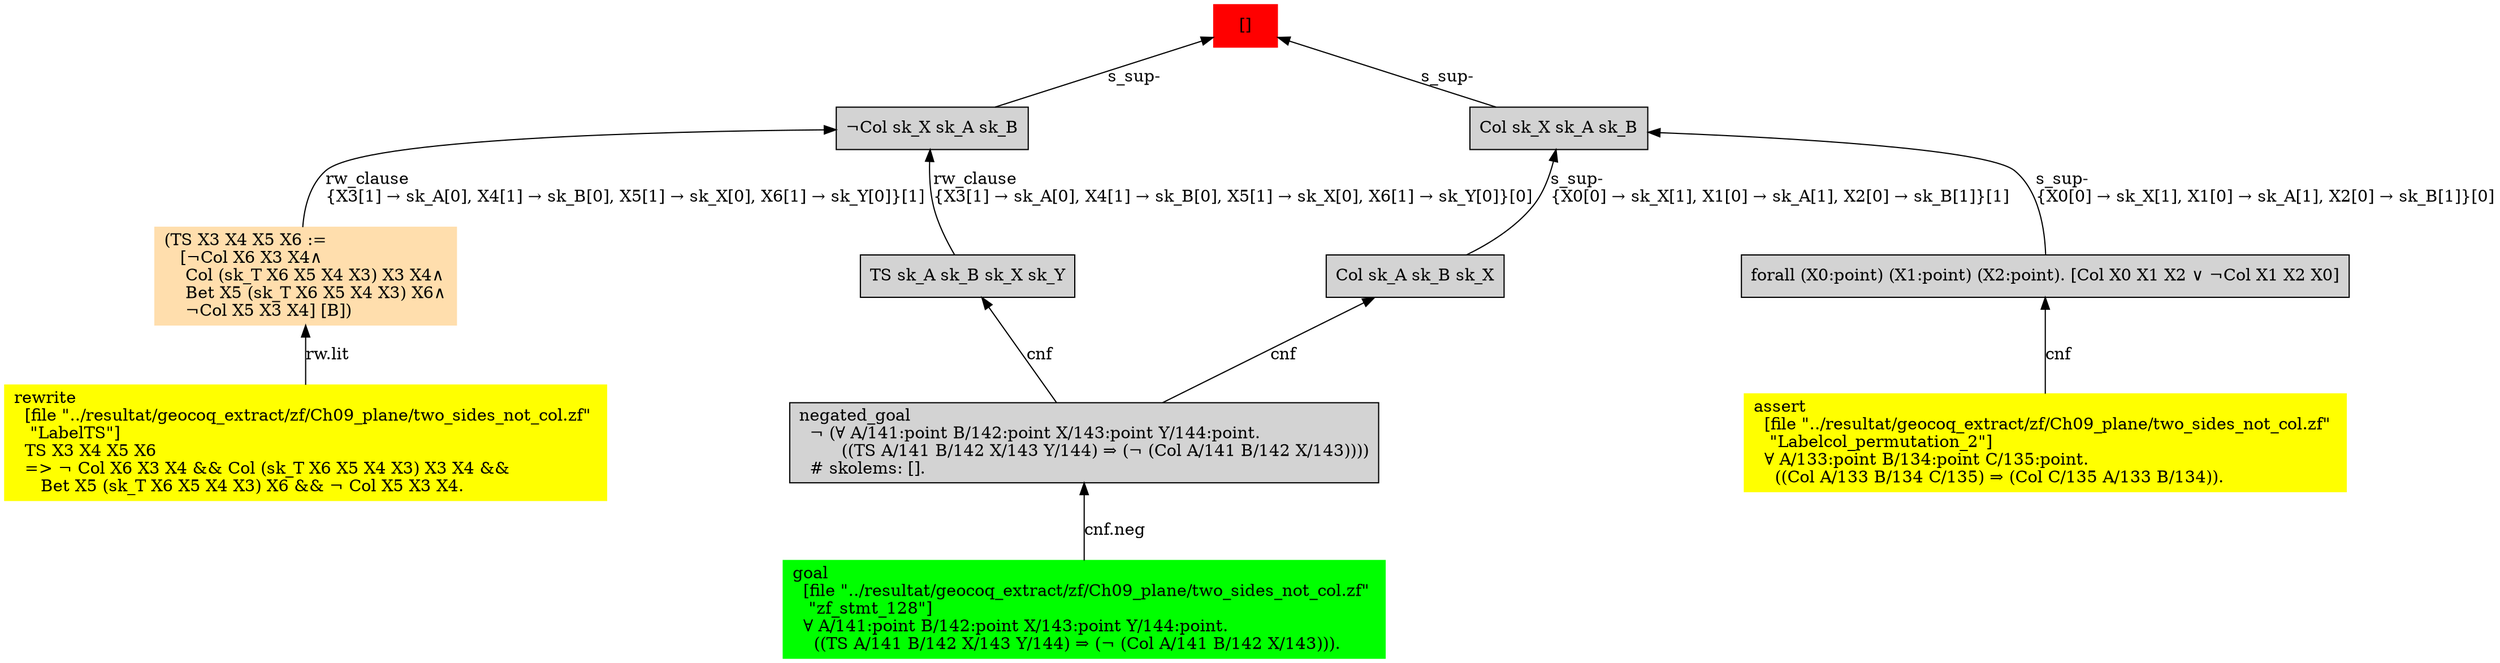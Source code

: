 digraph "unsat_graph" {
  vertex_0 [color=red, label="[]", shape=box, style=filled];
  vertex_0 -> vertex_1 [label="s_sup-\l", dir="back"];
  vertex_1 [shape=box, label="¬Col sk_X sk_A sk_B\l", style=filled];
  vertex_1 -> vertex_2 [label="rw_clause\l\{X3[1] → sk_A[0], X4[1] → sk_B[0], X5[1] → sk_X[0], X6[1] → sk_Y[0]\}[1]\l", dir="back"];
  vertex_2 [color=navajowhite, shape=box, label="(TS X3 X4 X5 X6 :=\l   [¬Col X6 X3 X4∧\l    Col (sk_T X6 X5 X4 X3) X3 X4∧\l    Bet X5 (sk_T X6 X5 X4 X3) X6∧\l    ¬Col X5 X3 X4] [B])\l", style=filled];
  vertex_2 -> vertex_3 [label="rw.lit", dir="back"];
  vertex_3 [color=yellow, shape=box, label="rewrite\l  [file \"../resultat/geocoq_extract/zf/Ch09_plane/two_sides_not_col.zf\" \l   \"LabelTS\"]\l  TS X3 X4 X5 X6\l  =\> ¬ Col X6 X3 X4 && Col (sk_T X6 X5 X4 X3) X3 X4 && \l     Bet X5 (sk_T X6 X5 X4 X3) X6 && ¬ Col X5 X3 X4.\l", style=filled];
  vertex_1 -> vertex_4 [label="rw_clause\l\{X3[1] → sk_A[0], X4[1] → sk_B[0], X5[1] → sk_X[0], X6[1] → sk_Y[0]\}[0]\l", dir="back"];
  vertex_4 [shape=box, label="TS sk_A sk_B sk_X sk_Y\l", style=filled];
  vertex_4 -> vertex_5 [label="cnf", dir="back"];
  vertex_5 [shape=box, label="negated_goal\l  ¬ (∀ A/141:point B/142:point X/143:point Y/144:point.\l        ((TS A/141 B/142 X/143 Y/144) ⇒ (¬ (Col A/141 B/142 X/143))))\l  # skolems: [].\l", style=filled];
  vertex_5 -> vertex_6 [label="cnf.neg", dir="back"];
  vertex_6 [color=green, shape=box, label="goal\l  [file \"../resultat/geocoq_extract/zf/Ch09_plane/two_sides_not_col.zf\" \l   \"zf_stmt_128\"]\l  ∀ A/141:point B/142:point X/143:point Y/144:point.\l    ((TS A/141 B/142 X/143 Y/144) ⇒ (¬ (Col A/141 B/142 X/143))).\l", style=filled];
  vertex_0 -> vertex_7 [label="s_sup-\l", dir="back"];
  vertex_7 [shape=box, label="Col sk_X sk_A sk_B\l", style=filled];
  vertex_7 -> vertex_8 [label="s_sup-\l\{X0[0] → sk_X[1], X1[0] → sk_A[1], X2[0] → sk_B[1]\}[0]\l", dir="back"];
  vertex_8 [shape=box, label="forall (X0:point) (X1:point) (X2:point). [Col X0 X1 X2 ∨ ¬Col X1 X2 X0]\l", style=filled];
  vertex_8 -> vertex_9 [label="cnf", dir="back"];
  vertex_9 [color=yellow, shape=box, label="assert\l  [file \"../resultat/geocoq_extract/zf/Ch09_plane/two_sides_not_col.zf\" \l   \"Labelcol_permutation_2\"]\l  ∀ A/133:point B/134:point C/135:point.\l    ((Col A/133 B/134 C/135) ⇒ (Col C/135 A/133 B/134)).\l", style=filled];
  vertex_7 -> vertex_10 [label="s_sup-\l\{X0[0] → sk_X[1], X1[0] → sk_A[1], X2[0] → sk_B[1]\}[1]\l", dir="back"];
  vertex_10 [shape=box, label="Col sk_A sk_B sk_X\l", style=filled];
  vertex_10 -> vertex_5 [label="cnf", dir="back"];
  }


